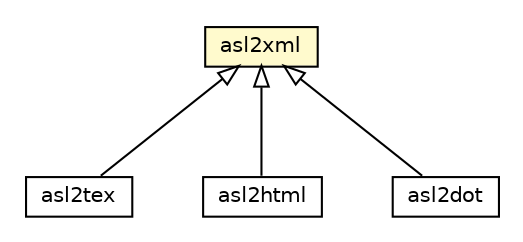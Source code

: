 #!/usr/local/bin/dot
#
# Class diagram 
# Generated by UMLGraph version R5_6 (http://www.umlgraph.org/)
#

digraph G {
	edge [fontname="Helvetica",fontsize=10,labelfontname="Helvetica",labelfontsize=10];
	node [fontname="Helvetica",fontsize=10,shape=plaintext];
	nodesep=0.25;
	ranksep=0.5;
	// jason.util.asl2xml
	c74692 [label=<<table title="jason.util.asl2xml" border="0" cellborder="1" cellspacing="0" cellpadding="2" port="p" bgcolor="lemonChiffon" href="./asl2xml.html">
		<tr><td><table border="0" cellspacing="0" cellpadding="1">
<tr><td align="center" balign="center"> asl2xml </td></tr>
		</table></td></tr>
		</table>>, URL="./asl2xml.html", fontname="Helvetica", fontcolor="black", fontsize=10.0];
	// jason.util.asl2tex
	c74693 [label=<<table title="jason.util.asl2tex" border="0" cellborder="1" cellspacing="0" cellpadding="2" port="p" href="./asl2tex.html">
		<tr><td><table border="0" cellspacing="0" cellpadding="1">
<tr><td align="center" balign="center"> asl2tex </td></tr>
		</table></td></tr>
		</table>>, URL="./asl2tex.html", fontname="Helvetica", fontcolor="black", fontsize=10.0];
	// jason.util.asl2html
	c74694 [label=<<table title="jason.util.asl2html" border="0" cellborder="1" cellspacing="0" cellpadding="2" port="p" href="./asl2html.html">
		<tr><td><table border="0" cellspacing="0" cellpadding="1">
<tr><td align="center" balign="center"> asl2html </td></tr>
		</table></td></tr>
		</table>>, URL="./asl2html.html", fontname="Helvetica", fontcolor="black", fontsize=10.0];
	// jason.util.asl2dot
	c74695 [label=<<table title="jason.util.asl2dot" border="0" cellborder="1" cellspacing="0" cellpadding="2" port="p" href="./asl2dot.html">
		<tr><td><table border="0" cellspacing="0" cellpadding="1">
<tr><td align="center" balign="center"> asl2dot </td></tr>
		</table></td></tr>
		</table>>, URL="./asl2dot.html", fontname="Helvetica", fontcolor="black", fontsize=10.0];
	//jason.util.asl2tex extends jason.util.asl2xml
	c74692:p -> c74693:p [dir=back,arrowtail=empty];
	//jason.util.asl2html extends jason.util.asl2xml
	c74692:p -> c74694:p [dir=back,arrowtail=empty];
	//jason.util.asl2dot extends jason.util.asl2xml
	c74692:p -> c74695:p [dir=back,arrowtail=empty];
}

